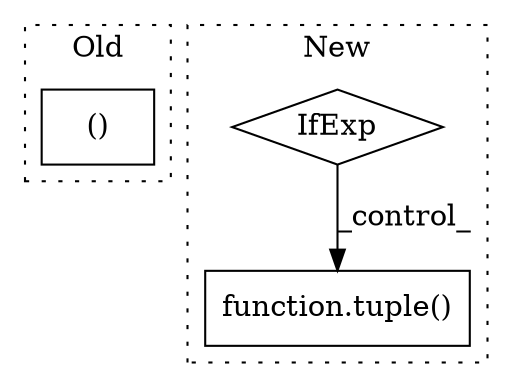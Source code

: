digraph G {
subgraph cluster0 {
1 [label="()" a="54" s="8523" l="19" shape="box"];
label = "Old";
style="dotted";
}
subgraph cluster1 {
2 [label="function.tuple()" a="75" s="11477" l="7" shape="box"];
3 [label="IfExp" a="51" s="11484,11498" l="4,6" shape="diamond"];
label = "New";
style="dotted";
}
3 -> 2 [label="_control_"];
}
